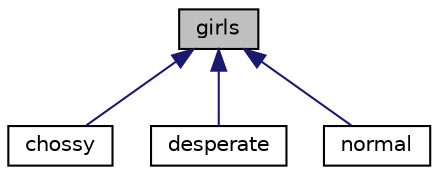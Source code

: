digraph "girls"
{
  edge [fontname="Helvetica",fontsize="10",labelfontname="Helvetica",labelfontsize="10"];
  node [fontname="Helvetica",fontsize="10",shape=record];
  Node1 [label="girls",height=0.2,width=0.4,color="black", fillcolor="grey75", style="filled", fontcolor="black"];
  Node1 -> Node2 [dir="back",color="midnightblue",fontsize="10",style="solid",fontname="Helvetica"];
  Node2 [label="chossy",height=0.2,width=0.4,color="black", fillcolor="white", style="filled",URL="$classchossy.html"];
  Node1 -> Node3 [dir="back",color="midnightblue",fontsize="10",style="solid",fontname="Helvetica"];
  Node3 [label="desperate",height=0.2,width=0.4,color="black", fillcolor="white", style="filled",URL="$classdesperate.html"];
  Node1 -> Node4 [dir="back",color="midnightblue",fontsize="10",style="solid",fontname="Helvetica"];
  Node4 [label="normal",height=0.2,width=0.4,color="black", fillcolor="white", style="filled",URL="$classnormal.html"];
}
